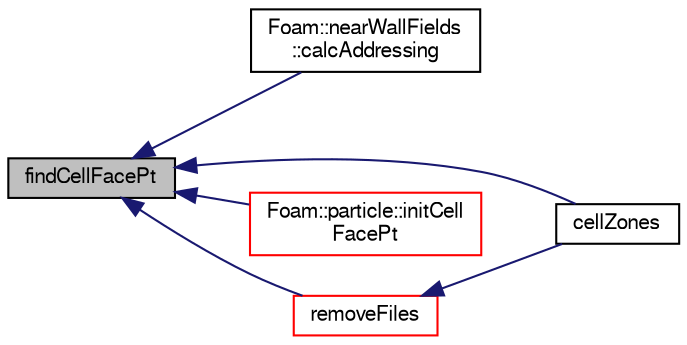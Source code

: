 digraph "findCellFacePt"
{
  bgcolor="transparent";
  edge [fontname="FreeSans",fontsize="10",labelfontname="FreeSans",labelfontsize="10"];
  node [fontname="FreeSans",fontsize="10",shape=record];
  rankdir="LR";
  Node29783 [label="findCellFacePt",height=0.2,width=0.4,color="black", fillcolor="grey75", style="filled", fontcolor="black"];
  Node29783 -> Node29784 [dir="back",color="midnightblue",fontsize="10",style="solid",fontname="FreeSans"];
  Node29784 [label="Foam::nearWallFields\l::calcAddressing",height=0.2,width=0.4,color="black",URL="$a28750.html#a7097a017d4eac4116d58a3cdbf507891",tooltip="Calculate addressing from cells back to patch faces. "];
  Node29783 -> Node29785 [dir="back",color="midnightblue",fontsize="10",style="solid",fontname="FreeSans"];
  Node29785 [label="cellZones",height=0.2,width=0.4,color="black",URL="$a27410.html#a981f3e92ff079e144ef55a4fcb32dfd2",tooltip="Return non-const access to the cellZones. "];
  Node29783 -> Node29786 [dir="back",color="midnightblue",fontsize="10",style="solid",fontname="FreeSans"];
  Node29786 [label="Foam::particle::initCell\lFacePt",height=0.2,width=0.4,color="red",URL="$a23586.html#aa756fad8be2d54822084afae771a1170",tooltip="Check the stored cell value (setting if necessary) and. "];
  Node29783 -> Node29788 [dir="back",color="midnightblue",fontsize="10",style="solid",fontname="FreeSans"];
  Node29788 [label="removeFiles",height=0.2,width=0.4,color="red",URL="$a27410.html#ac8fa2b608d86b221e8c83bed835bc5c5",tooltip="Remove all files from mesh instance() "];
  Node29788 -> Node29785 [dir="back",color="midnightblue",fontsize="10",style="solid",fontname="FreeSans"];
}
